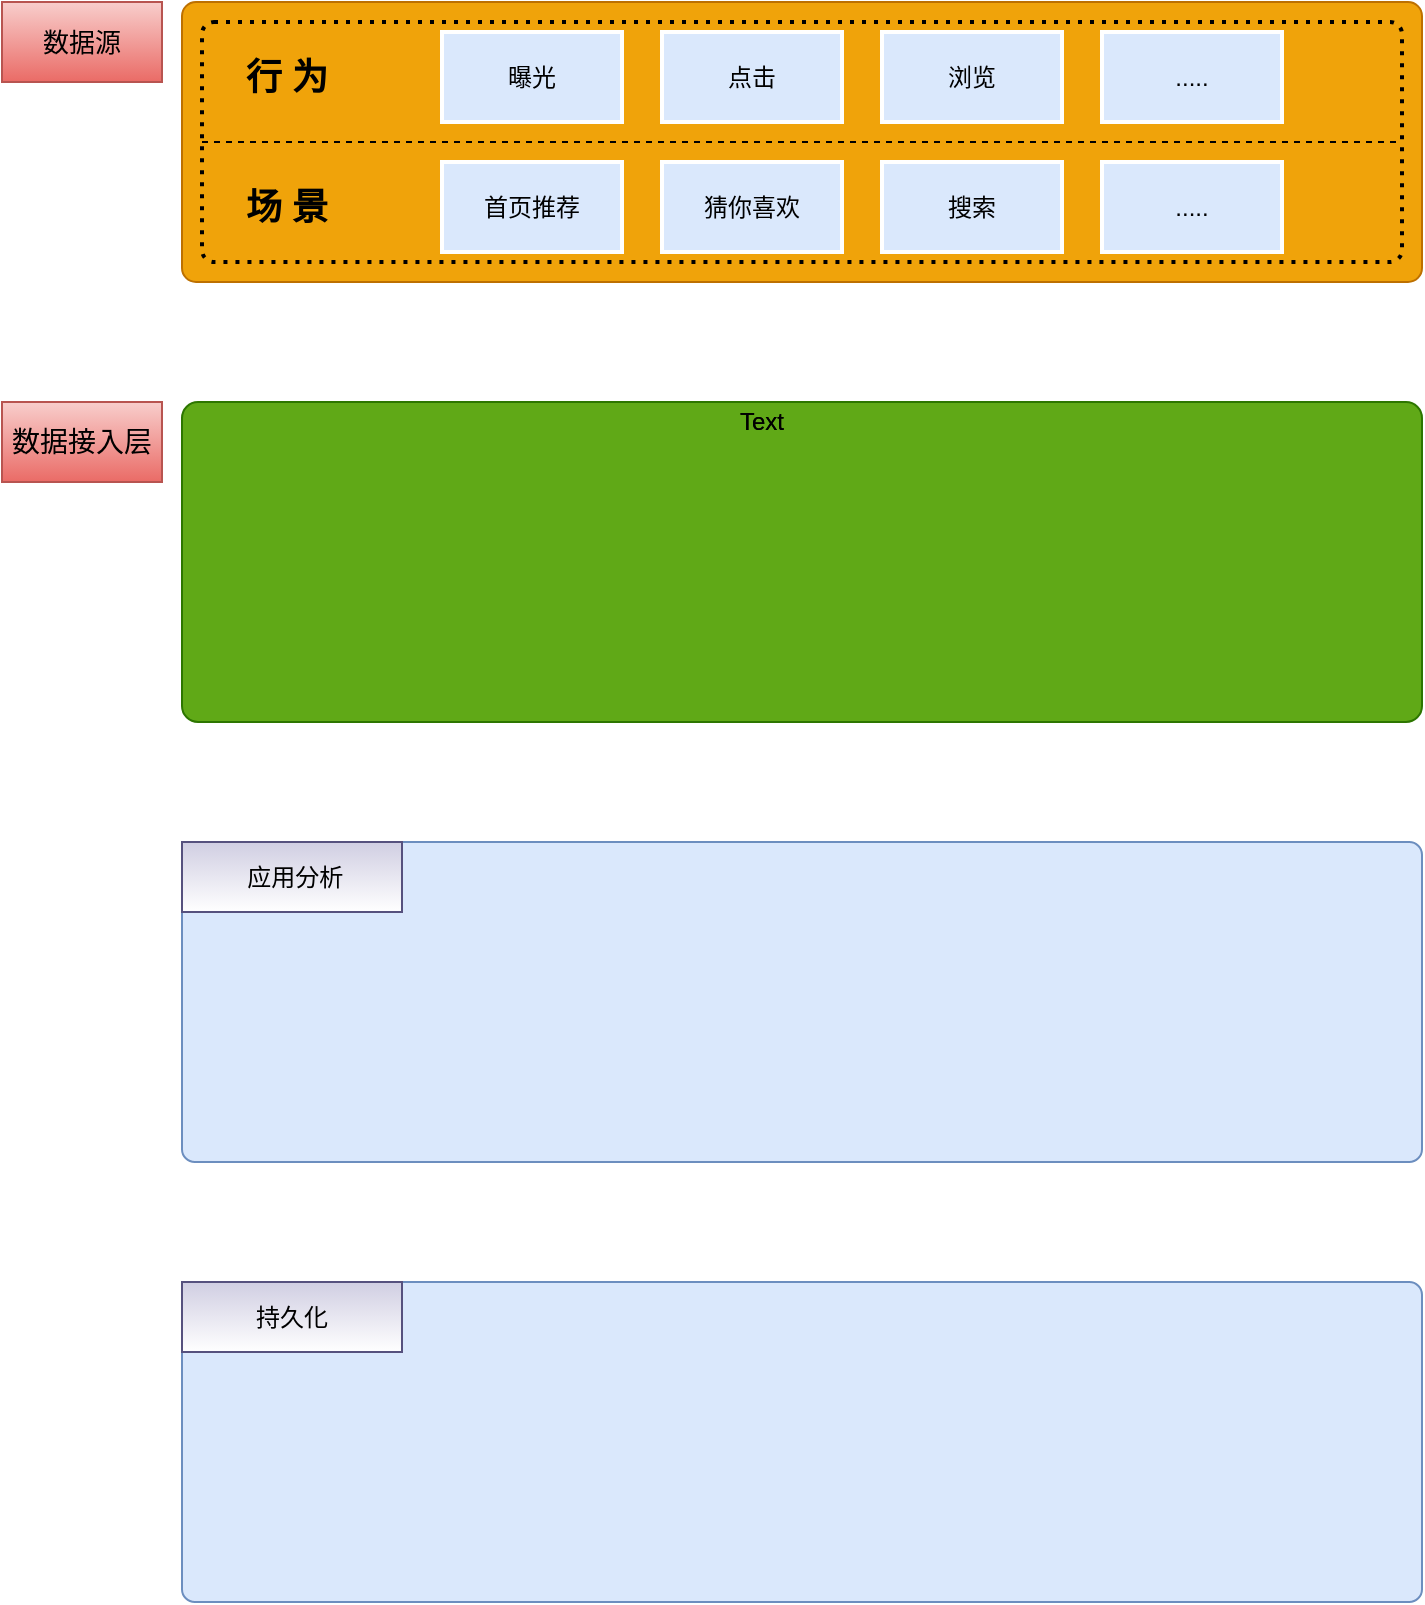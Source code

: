 <mxfile version="14.4.2" type="github">
  <diagram id="zrNYxfTNKG2aWoxfnzqP" name="Page-1">
    <mxGraphModel dx="1298" dy="742" grid="1" gridSize="10" guides="1" tooltips="1" connect="1" arrows="1" fold="1" page="1" pageScale="1" pageWidth="827" pageHeight="1169" math="0" shadow="0">
      <root>
        <mxCell id="0" />
        <mxCell id="1" parent="0" />
        <mxCell id="YqIz4m2kfG05YHZkA2tR-30" value="" style="rounded=1;whiteSpace=wrap;html=1;fillColor=#f0a30a;strokeColor=#BD7000;arcSize=5;fontColor=#ffffff;" vertex="1" parent="1">
          <mxGeometry x="120" y="570" width="620" height="140" as="geometry" />
        </mxCell>
        <mxCell id="YqIz4m2kfG05YHZkA2tR-7" value="" style="rounded=1;whiteSpace=wrap;html=1;fillColor=#dae8fc;strokeColor=#6c8ebf;arcSize=4;" vertex="1" parent="1">
          <mxGeometry x="120" y="1210" width="620" height="160" as="geometry" />
        </mxCell>
        <mxCell id="YqIz4m2kfG05YHZkA2tR-8" value="" style="rounded=1;whiteSpace=wrap;html=1;" vertex="1" parent="1">
          <mxGeometry x="350" y="846" width="120" height="60" as="geometry" />
        </mxCell>
        <mxCell id="YqIz4m2kfG05YHZkA2tR-9" value="" style="rounded=1;whiteSpace=wrap;html=1;fillColor=#60a917;strokeColor=#2D7600;arcSize=5;fontColor=#ffffff;" vertex="1" parent="1">
          <mxGeometry x="120" y="770" width="620" height="160" as="geometry" />
        </mxCell>
        <mxCell id="YqIz4m2kfG05YHZkA2tR-10" value="" style="rounded=1;whiteSpace=wrap;html=1;arcSize=5;dashed=1;strokeWidth=2;dashPattern=1 2;fillColor=none;" vertex="1" parent="1">
          <mxGeometry x="130" y="580" width="600" height="120" as="geometry" />
        </mxCell>
        <mxCell id="YqIz4m2kfG05YHZkA2tR-16" value="持久化" style="rounded=1;whiteSpace=wrap;html=1;fillColor=#d0cee2;strokeColor=#56517e;arcSize=0;gradientColor=#ffffff;" vertex="1" parent="1">
          <mxGeometry x="120" y="1210" width="110" height="35" as="geometry" />
        </mxCell>
        <mxCell id="YqIz4m2kfG05YHZkA2tR-17" value="" style="rounded=1;whiteSpace=wrap;html=1;fillColor=#dae8fc;strokeColor=#6c8ebf;arcSize=4;" vertex="1" parent="1">
          <mxGeometry x="120" y="990" width="620" height="160" as="geometry" />
        </mxCell>
        <mxCell id="YqIz4m2kfG05YHZkA2tR-18" value="&amp;nbsp;应用分析" style="rounded=1;whiteSpace=wrap;html=1;fillColor=#d0cee2;strokeColor=#56517e;arcSize=0;gradientColor=#ffffff;" vertex="1" parent="1">
          <mxGeometry x="120" y="990" width="110" height="35" as="geometry" />
        </mxCell>
        <mxCell id="YqIz4m2kfG05YHZkA2tR-25" value="曝光" style="shape=ext;double=0;rounded=0;whiteSpace=wrap;html=1;fillColor=#dae8fc;strokeColor=#FFFFFF;shadow=0;strokeWidth=2;" vertex="1" parent="1">
          <mxGeometry x="250" y="585" width="90" height="45" as="geometry" />
        </mxCell>
        <mxCell id="YqIz4m2kfG05YHZkA2tR-27" value="点击" style="shape=ext;double=0;rounded=0;whiteSpace=wrap;html=1;fillColor=#dae8fc;strokeColor=#FFFFFF;shadow=0;strokeWidth=2;" vertex="1" parent="1">
          <mxGeometry x="360" y="585" width="90" height="45" as="geometry" />
        </mxCell>
        <mxCell id="YqIz4m2kfG05YHZkA2tR-28" value="浏览" style="shape=ext;double=0;rounded=0;whiteSpace=wrap;html=1;fillColor=#dae8fc;strokeColor=#FFFFFF;shadow=0;strokeWidth=2;" vertex="1" parent="1">
          <mxGeometry x="470" y="585" width="90" height="45" as="geometry" />
        </mxCell>
        <mxCell id="YqIz4m2kfG05YHZkA2tR-29" value="....." style="shape=ext;double=0;rounded=0;whiteSpace=wrap;html=1;fillColor=#dae8fc;strokeColor=#FFFFFF;shadow=0;strokeWidth=2;" vertex="1" parent="1">
          <mxGeometry x="580" y="585" width="90" height="45" as="geometry" />
        </mxCell>
        <mxCell id="YqIz4m2kfG05YHZkA2tR-35" value="" style="endArrow=none;dashed=1;html=1;entryX=1;entryY=0.5;entryDx=0;entryDy=0;exitX=0;exitY=0.5;exitDx=0;exitDy=0;" edge="1" parent="1" source="YqIz4m2kfG05YHZkA2tR-10" target="YqIz4m2kfG05YHZkA2tR-10">
          <mxGeometry width="50" height="50" relative="1" as="geometry">
            <mxPoint x="340" y="560" as="sourcePoint" />
            <mxPoint x="390" y="510" as="targetPoint" />
          </mxGeometry>
        </mxCell>
        <mxCell id="YqIz4m2kfG05YHZkA2tR-36" value="....." style="shape=ext;double=0;rounded=0;whiteSpace=wrap;html=1;fillColor=#dae8fc;strokeColor=#FFFFFF;shadow=0;strokeWidth=2;" vertex="1" parent="1">
          <mxGeometry x="580" y="650" width="90" height="45" as="geometry" />
        </mxCell>
        <mxCell id="YqIz4m2kfG05YHZkA2tR-37" value="首页推荐" style="shape=ext;double=0;rounded=0;whiteSpace=wrap;html=1;fillColor=#dae8fc;strokeColor=#FFFFFF;shadow=0;strokeWidth=2;" vertex="1" parent="1">
          <mxGeometry x="250" y="650" width="90" height="45" as="geometry" />
        </mxCell>
        <mxCell id="YqIz4m2kfG05YHZkA2tR-38" value="猜你喜欢" style="shape=ext;double=0;rounded=0;whiteSpace=wrap;html=1;fillColor=#dae8fc;strokeColor=#FFFFFF;shadow=0;strokeWidth=2;" vertex="1" parent="1">
          <mxGeometry x="360" y="650" width="90" height="45" as="geometry" />
        </mxCell>
        <mxCell id="YqIz4m2kfG05YHZkA2tR-39" value="搜索" style="shape=ext;double=0;rounded=0;whiteSpace=wrap;html=1;fillColor=#dae8fc;strokeColor=#FFFFFF;shadow=0;strokeWidth=2;" vertex="1" parent="1">
          <mxGeometry x="470" y="650" width="90" height="45" as="geometry" />
        </mxCell>
        <mxCell id="YqIz4m2kfG05YHZkA2tR-42" value="Text" style="text;html=1;strokeColor=none;fillColor=none;align=center;verticalAlign=middle;whiteSpace=wrap;rounded=0;shadow=0;" vertex="1" parent="1">
          <mxGeometry x="390" y="770" width="40" height="20" as="geometry" />
        </mxCell>
        <mxCell id="YqIz4m2kfG05YHZkA2tR-44" value="Text" style="text;html=1;strokeColor=none;fillColor=none;align=center;verticalAlign=middle;whiteSpace=wrap;rounded=0;shadow=0;" vertex="1" parent="1">
          <mxGeometry x="390" y="770" width="40" height="20" as="geometry" />
        </mxCell>
        <mxCell id="YqIz4m2kfG05YHZkA2tR-45" value="&lt;h2&gt;行 为&lt;/h2&gt;" style="text;html=1;align=center;verticalAlign=middle;whiteSpace=wrap;rounded=0;shadow=0;imageAspect=1;" vertex="1" parent="1">
          <mxGeometry x="145" y="598" width="55" height="20" as="geometry" />
        </mxCell>
        <mxCell id="YqIz4m2kfG05YHZkA2tR-46" value="&lt;h2&gt;场 景&lt;/h2&gt;" style="text;html=1;align=center;verticalAlign=middle;whiteSpace=wrap;rounded=0;shadow=0;" vertex="1" parent="1">
          <mxGeometry x="145" y="662.5" width="55" height="20" as="geometry" />
        </mxCell>
        <mxCell id="YqIz4m2kfG05YHZkA2tR-51" value="&lt;h2 style=&quot;font-size: 13px&quot;&gt;&lt;span style=&quot;font-weight: normal&quot;&gt;数据源&lt;/span&gt;&lt;/h2&gt;" style="text;html=1;align=center;verticalAlign=middle;whiteSpace=wrap;rounded=0;shadow=0;imageAspect=1;fillColor=#f8cecc;strokeColor=#b85450;gradientColor=#ea6b66;fontSize=13;fontStyle=0" vertex="1" parent="1">
          <mxGeometry x="30" y="570" width="80" height="40" as="geometry" />
        </mxCell>
        <mxCell id="YqIz4m2kfG05YHZkA2tR-52" value="数据接入层" style="text;html=1;align=center;verticalAlign=middle;whiteSpace=wrap;rounded=0;shadow=0;imageAspect=1;fillColor=#f8cecc;strokeColor=#b85450;gradientColor=#ea6b66;fontSize=14;" vertex="1" parent="1">
          <mxGeometry x="30" y="770" width="80" height="40" as="geometry" />
        </mxCell>
      </root>
    </mxGraphModel>
  </diagram>
</mxfile>
